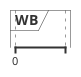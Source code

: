 {
  "sha1": "pum8zdui5tkqjl9nc0mdw0qof2a7k9u",
  "insertion": {
    "when": "2024-06-04T17:28:41.741Z",
    "url": "https://forum.plantuml.net/17798/grammar-occurs-specifying-digits-keyword-timing-diagrams",
    "user": "plantuml@gmail.com"
  }
}
@startuml
robust "WB" as ＷＢ
@enduml
